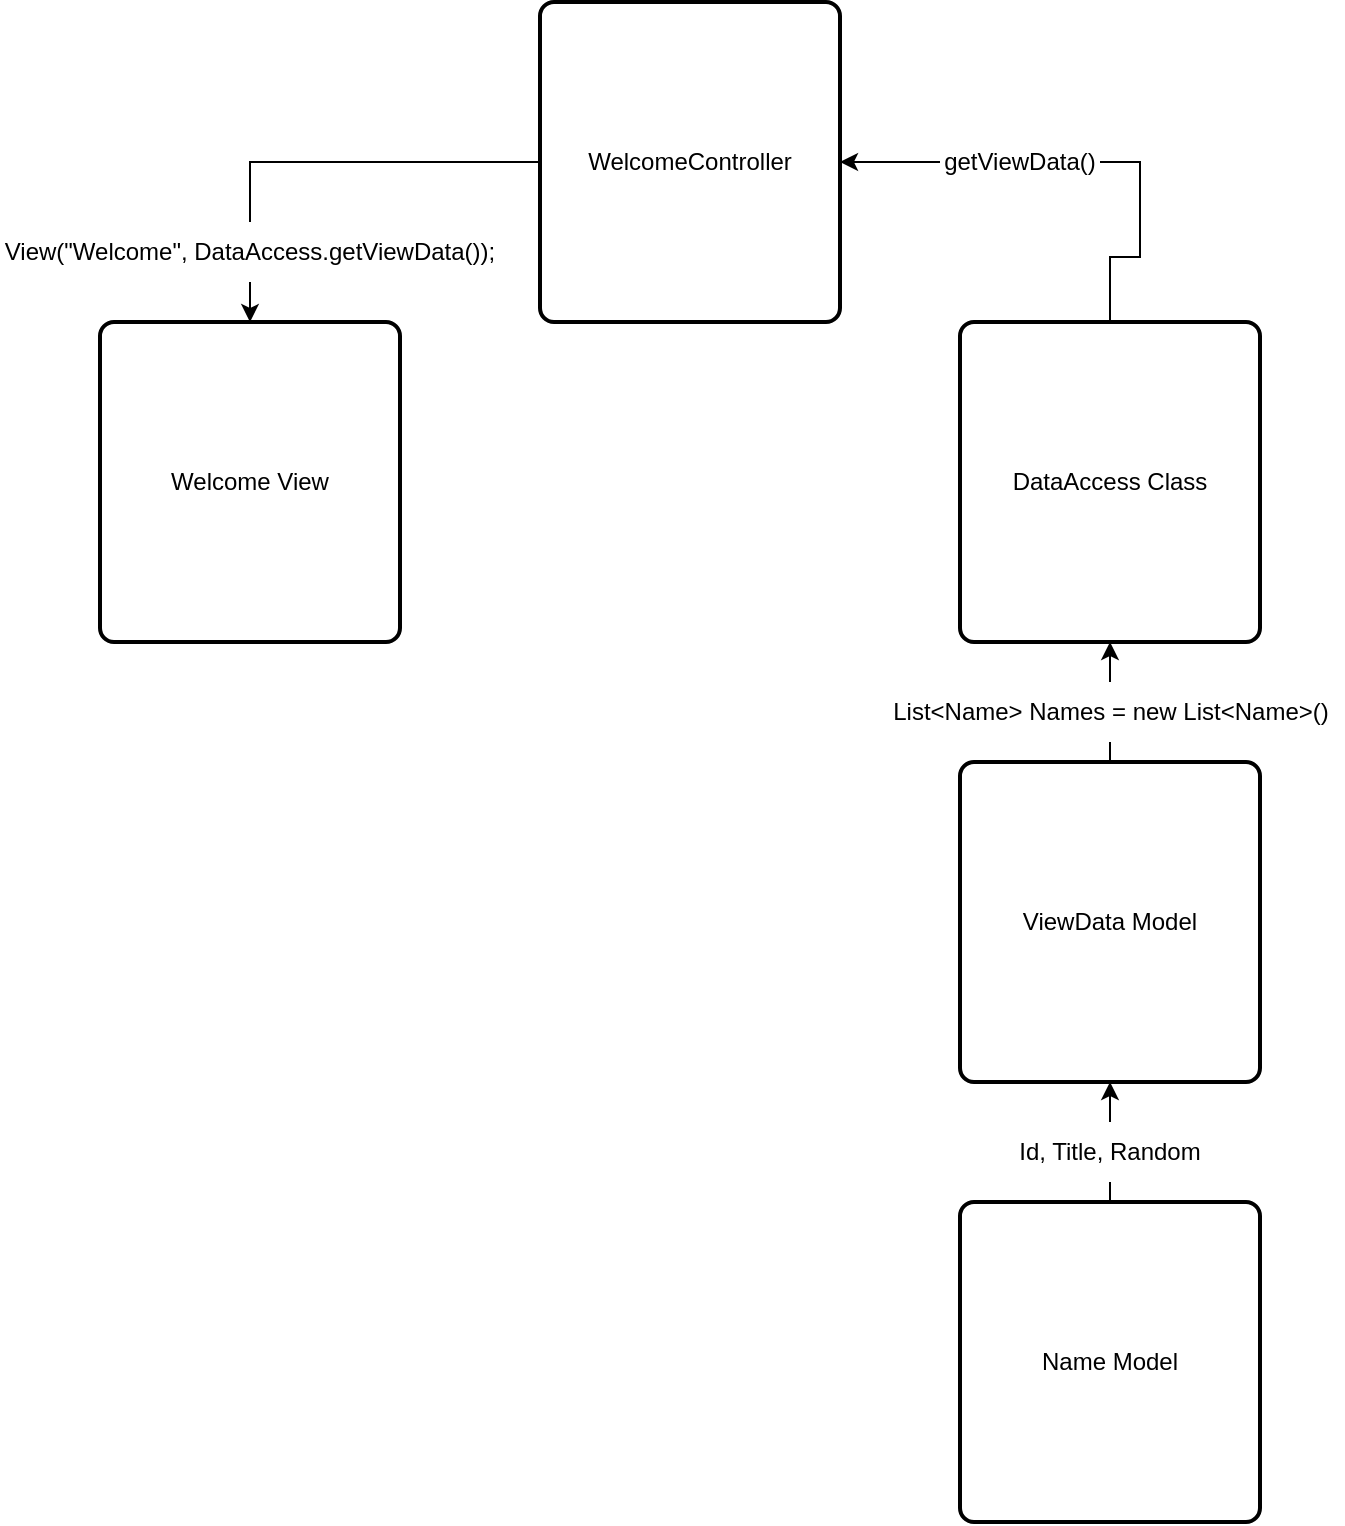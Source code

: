 <mxfile version="16.5.2" type="github"><diagram id="8619PgxwRUUGEmNIXqnI" name="Page-1"><mxGraphModel dx="1718" dy="962" grid="1" gridSize="10" guides="1" tooltips="1" connect="1" arrows="1" fold="1" page="1" pageScale="1" pageWidth="827" pageHeight="1169" math="0" shadow="0"><root><mxCell id="0"/><mxCell id="1" parent="0"/><mxCell id="LYO98l1jgvl8-SehCuRY-33" style="edgeStyle=orthogonalEdgeStyle;rounded=0;orthogonalLoop=1;jettySize=auto;html=1;exitX=0.5;exitY=1;exitDx=0;exitDy=0;entryX=0.5;entryY=0;entryDx=0;entryDy=0;startArrow=none;" edge="1" parent="1" source="LYO98l1jgvl8-SehCuRY-34" target="LYO98l1jgvl8-SehCuRY-12"><mxGeometry relative="1" as="geometry"/></mxCell><mxCell id="LYO98l1jgvl8-SehCuRY-10" value="WelcomeController" style="rounded=1;whiteSpace=wrap;html=1;absoluteArcSize=1;arcSize=14;strokeWidth=2;" vertex="1" parent="1"><mxGeometry x="330" y="70" width="150" height="160" as="geometry"/></mxCell><mxCell id="LYO98l1jgvl8-SehCuRY-25" style="edgeStyle=orthogonalEdgeStyle;rounded=0;orthogonalLoop=1;jettySize=auto;html=1;exitX=0.5;exitY=0;exitDx=0;exitDy=0;entryX=0.5;entryY=1;entryDx=0;entryDy=0;startArrow=none;" edge="1" parent="1" source="LYO98l1jgvl8-SehCuRY-26" target="LYO98l1jgvl8-SehCuRY-19"><mxGeometry relative="1" as="geometry"/></mxCell><mxCell id="LYO98l1jgvl8-SehCuRY-11" value="ViewData Model" style="rounded=1;whiteSpace=wrap;html=1;absoluteArcSize=1;arcSize=14;strokeWidth=2;" vertex="1" parent="1"><mxGeometry x="540" y="450" width="150" height="160" as="geometry"/></mxCell><mxCell id="LYO98l1jgvl8-SehCuRY-21" style="edgeStyle=orthogonalEdgeStyle;rounded=0;orthogonalLoop=1;jettySize=auto;html=1;exitX=0.5;exitY=0;exitDx=0;exitDy=0;entryX=0.5;entryY=1;entryDx=0;entryDy=0;startArrow=none;" edge="1" parent="1" source="LYO98l1jgvl8-SehCuRY-23" target="LYO98l1jgvl8-SehCuRY-11"><mxGeometry relative="1" as="geometry"/></mxCell><mxCell id="LYO98l1jgvl8-SehCuRY-20" value="Name Model" style="rounded=1;whiteSpace=wrap;html=1;absoluteArcSize=1;arcSize=14;strokeWidth=2;" vertex="1" parent="1"><mxGeometry x="540" y="670" width="150" height="160" as="geometry"/></mxCell><mxCell id="LYO98l1jgvl8-SehCuRY-28" style="edgeStyle=orthogonalEdgeStyle;rounded=0;orthogonalLoop=1;jettySize=auto;html=1;exitX=0;exitY=0.5;exitDx=0;exitDy=0;entryX=1;entryY=0.5;entryDx=0;entryDy=0;startArrow=none;" edge="1" parent="1" source="LYO98l1jgvl8-SehCuRY-31" target="LYO98l1jgvl8-SehCuRY-10"><mxGeometry relative="1" as="geometry"><Array as="points"/></mxGeometry></mxCell><mxCell id="LYO98l1jgvl8-SehCuRY-19" value="DataAccess Class" style="rounded=1;whiteSpace=wrap;html=1;absoluteArcSize=1;arcSize=14;strokeWidth=2;" vertex="1" parent="1"><mxGeometry x="540" y="230" width="150" height="160" as="geometry"/></mxCell><mxCell id="LYO98l1jgvl8-SehCuRY-12" value="Welcome View" style="rounded=1;whiteSpace=wrap;html=1;absoluteArcSize=1;arcSize=14;strokeWidth=2;" vertex="1" parent="1"><mxGeometry x="110" y="230" width="150" height="160" as="geometry"/></mxCell><mxCell id="LYO98l1jgvl8-SehCuRY-23" value="Id, Title, Random" style="text;html=1;strokeColor=none;fillColor=none;align=center;verticalAlign=middle;whiteSpace=wrap;rounded=0;" vertex="1" parent="1"><mxGeometry x="560" y="630" width="110" height="30" as="geometry"/></mxCell><mxCell id="LYO98l1jgvl8-SehCuRY-24" value="" style="edgeStyle=orthogonalEdgeStyle;rounded=0;orthogonalLoop=1;jettySize=auto;html=1;exitX=0.5;exitY=0;exitDx=0;exitDy=0;entryX=0.5;entryY=1;entryDx=0;entryDy=0;endArrow=none;" edge="1" parent="1" source="LYO98l1jgvl8-SehCuRY-20" target="LYO98l1jgvl8-SehCuRY-23"><mxGeometry relative="1" as="geometry"><mxPoint x="615" y="720" as="sourcePoint"/><mxPoint x="615" y="664" as="targetPoint"/></mxGeometry></mxCell><mxCell id="LYO98l1jgvl8-SehCuRY-26" value="List&amp;lt;Name&amp;gt; Names = new List&amp;lt;Name&amp;gt;()" style="text;html=1;strokeColor=none;fillColor=none;align=center;verticalAlign=middle;whiteSpace=wrap;rounded=0;" vertex="1" parent="1"><mxGeometry x="498.75" y="410" width="232.5" height="30" as="geometry"/></mxCell><mxCell id="LYO98l1jgvl8-SehCuRY-27" value="" style="edgeStyle=orthogonalEdgeStyle;rounded=0;orthogonalLoop=1;jettySize=auto;html=1;exitX=0.5;exitY=0;exitDx=0;exitDy=0;entryX=0.5;entryY=1;entryDx=0;entryDy=0;endArrow=none;" edge="1" parent="1" source="LYO98l1jgvl8-SehCuRY-11" target="LYO98l1jgvl8-SehCuRY-26"><mxGeometry relative="1" as="geometry"><mxPoint x="615" y="504" as="sourcePoint"/><mxPoint x="615" y="460" as="targetPoint"/></mxGeometry></mxCell><mxCell id="LYO98l1jgvl8-SehCuRY-31" value="getViewData()" style="text;html=1;strokeColor=none;fillColor=none;align=center;verticalAlign=middle;whiteSpace=wrap;rounded=0;" vertex="1" parent="1"><mxGeometry x="530" y="135" width="80" height="30" as="geometry"/></mxCell><mxCell id="LYO98l1jgvl8-SehCuRY-32" value="" style="edgeStyle=orthogonalEdgeStyle;rounded=0;orthogonalLoop=1;jettySize=auto;html=1;exitX=0.5;exitY=0;exitDx=0;exitDy=0;entryX=1;entryY=0.5;entryDx=0;entryDy=0;endArrow=none;" edge="1" parent="1" source="LYO98l1jgvl8-SehCuRY-19" target="LYO98l1jgvl8-SehCuRY-31"><mxGeometry relative="1" as="geometry"><mxPoint x="615" y="290" as="sourcePoint"/><mxPoint x="480" y="150" as="targetPoint"/></mxGeometry></mxCell><mxCell id="LYO98l1jgvl8-SehCuRY-34" value="View(&quot;Welcome&quot;, DataAccess.getViewData());" style="text;html=1;strokeColor=none;fillColor=none;align=center;verticalAlign=middle;whiteSpace=wrap;rounded=0;" vertex="1" parent="1"><mxGeometry x="60" y="180" width="250" height="30" as="geometry"/></mxCell><mxCell id="LYO98l1jgvl8-SehCuRY-35" value="" style="edgeStyle=orthogonalEdgeStyle;rounded=0;orthogonalLoop=1;jettySize=auto;html=1;exitX=0;exitY=0.5;exitDx=0;exitDy=0;entryX=0.5;entryY=0;entryDx=0;entryDy=0;endArrow=none;" edge="1" parent="1" source="LYO98l1jgvl8-SehCuRY-10" target="LYO98l1jgvl8-SehCuRY-34"><mxGeometry relative="1" as="geometry"><mxPoint x="330" y="150" as="sourcePoint"/><mxPoint x="185" y="400" as="targetPoint"/></mxGeometry></mxCell></root></mxGraphModel></diagram></mxfile>